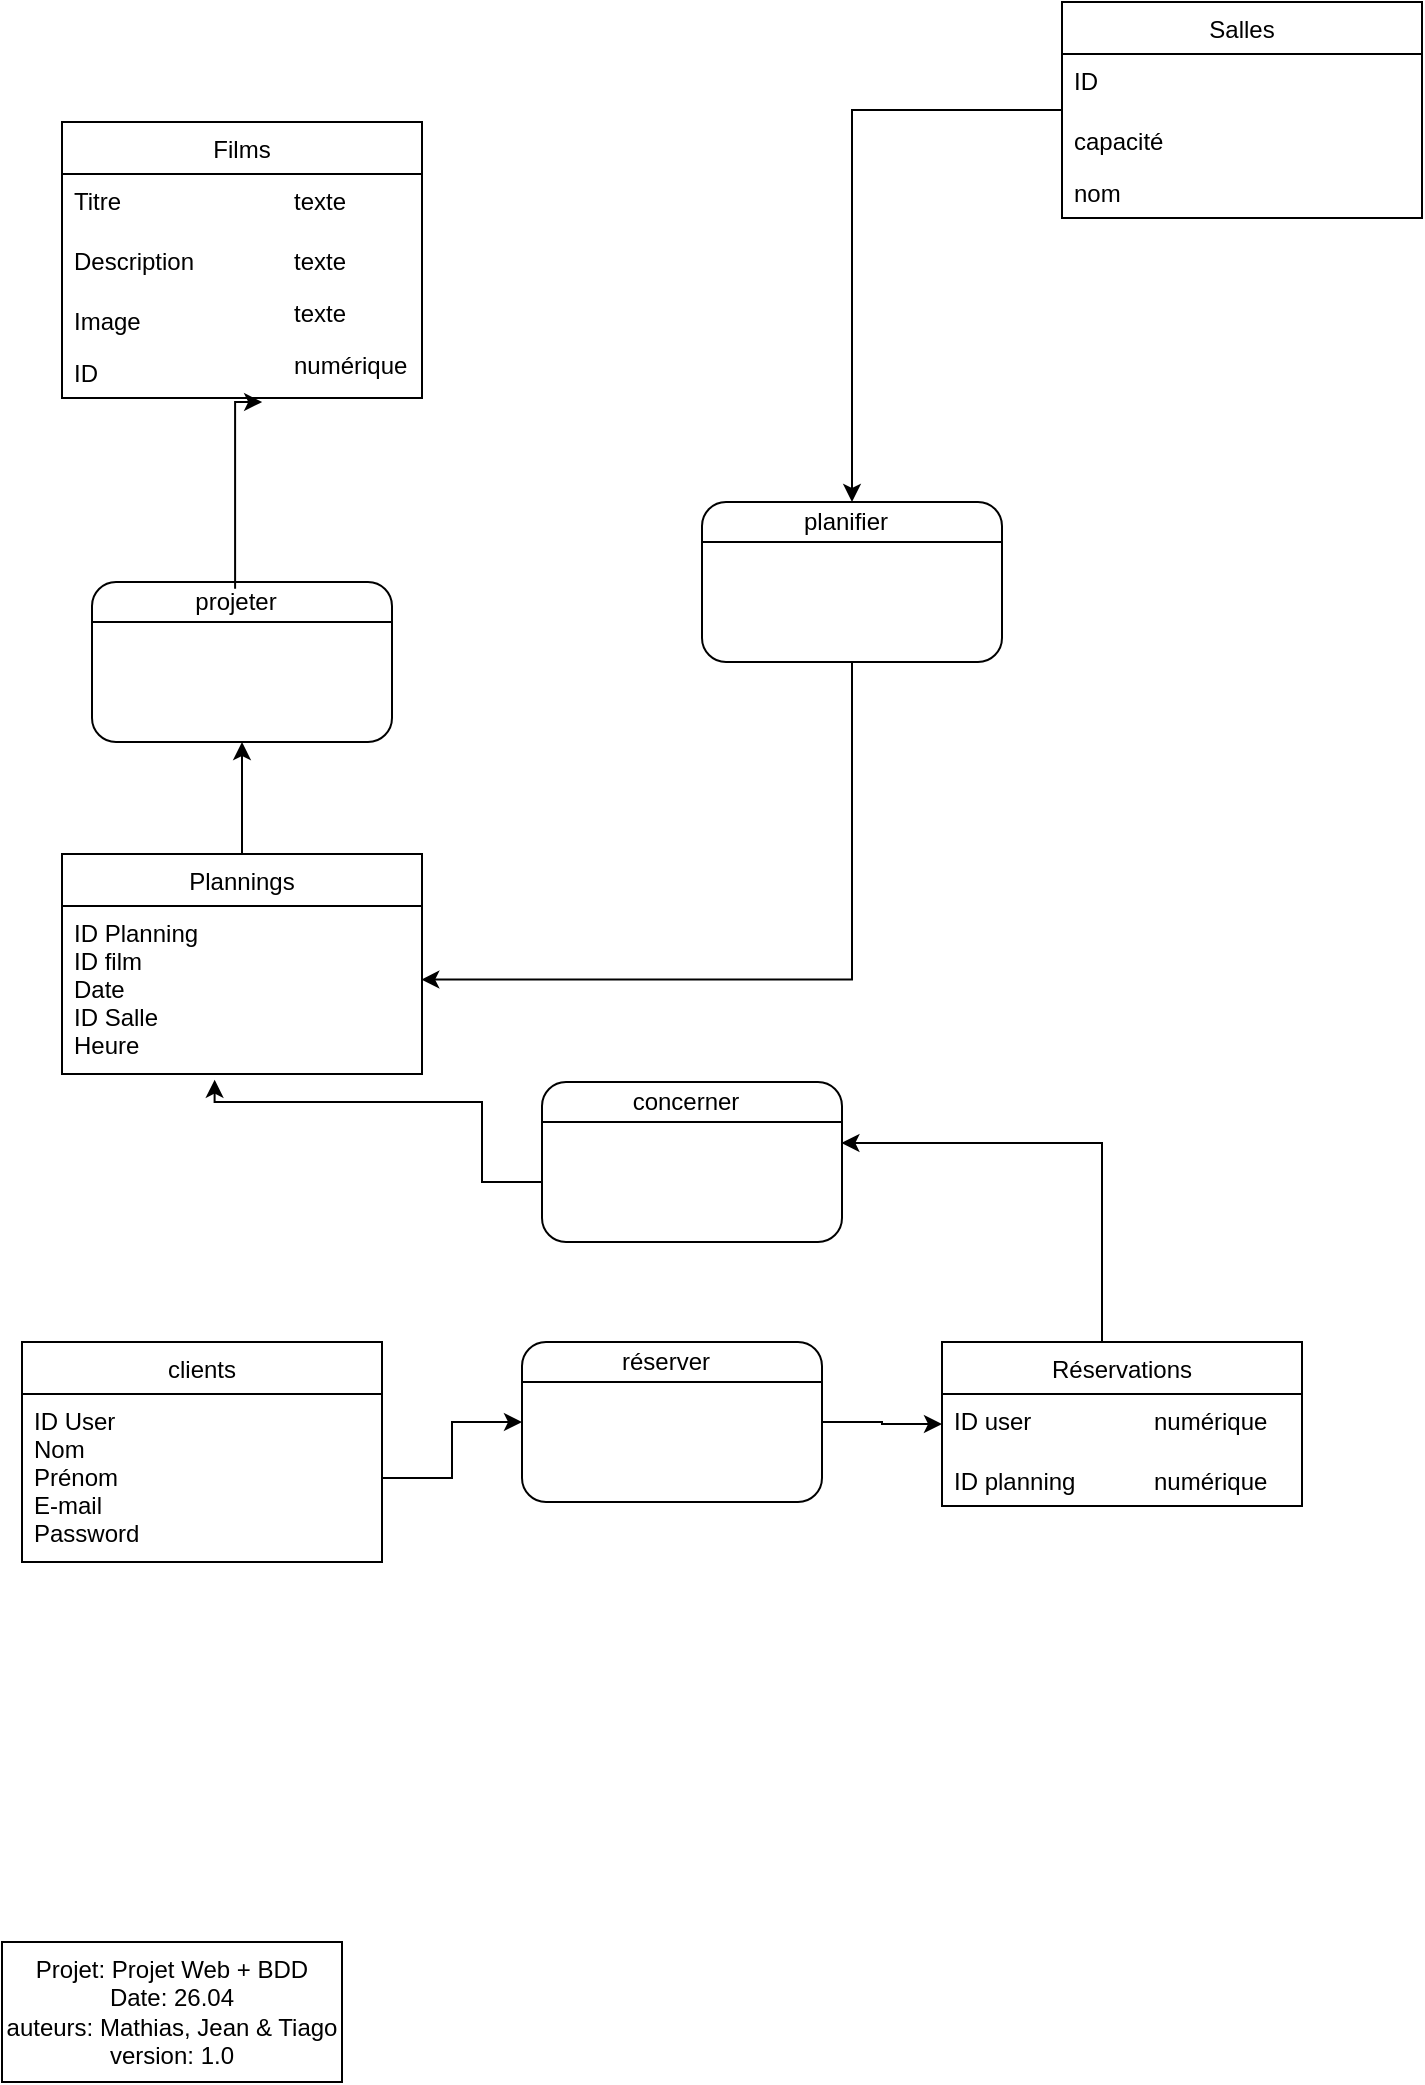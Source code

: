 <mxfile version="13.6.2" type="device"><diagram id="JvrTZVK5cnwr7nL8Mq3c" name="Page-1"><mxGraphModel dx="818" dy="806" grid="1" gridSize="10" guides="1" tooltips="1" connect="1" arrows="1" fold="1" page="1" pageScale="1" pageWidth="827" pageHeight="1169" math="0" shadow="0"><root><mxCell id="0"/><mxCell id="1" parent="0"/><mxCell id="LzPKADMSvd2yeKYv0fV0-2" value="" style="group" vertex="1" connectable="0" parent="1"><mxGeometry x="80" y="130" width="180" height="138" as="geometry"/></mxCell><mxCell id="LzPKADMSvd2yeKYv0fV0-3" value="Films" style="swimlane;fontStyle=0;childLayout=stackLayout;horizontal=1;startSize=26;fillColor=none;horizontalStack=0;resizeParent=1;resizeParentMax=0;resizeLast=0;collapsible=0;marginBottom=0;swimlaneLine=1;connectable=1;allowArrows=1;dropTarget=1;" vertex="1" parent="LzPKADMSvd2yeKYv0fV0-2"><mxGeometry width="180" height="138" as="geometry"><mxRectangle x="260" y="190" width="50" height="26" as="alternateBounds"/></mxGeometry></mxCell><mxCell id="LzPKADMSvd2yeKYv0fV0-4" value="Titre" style="text;strokeColor=none;fillColor=none;align=left;verticalAlign=top;spacingLeft=4;spacingRight=4;overflow=hidden;rotatable=0;points=[[0,0.5],[1,0.5]];portConstraint=eastwest;" vertex="1" parent="LzPKADMSvd2yeKYv0fV0-3"><mxGeometry y="26" width="180" height="30" as="geometry"/></mxCell><mxCell id="LzPKADMSvd2yeKYv0fV0-5" value="Description" style="text;strokeColor=none;fillColor=none;align=left;verticalAlign=top;spacingLeft=4;spacingRight=4;overflow=hidden;rotatable=0;points=[[0,0.5],[1,0.5]];portConstraint=eastwest;" vertex="1" parent="LzPKADMSvd2yeKYv0fV0-3"><mxGeometry y="56" width="180" height="30" as="geometry"/></mxCell><mxCell id="LzPKADMSvd2yeKYv0fV0-6" value="Image" style="text;strokeColor=none;fillColor=none;align=left;verticalAlign=top;spacingLeft=4;spacingRight=4;overflow=hidden;rotatable=0;points=[[0,0.5],[1,0.5]];portConstraint=eastwest;" vertex="1" parent="LzPKADMSvd2yeKYv0fV0-3"><mxGeometry y="86" width="180" height="26" as="geometry"/></mxCell><mxCell id="LzPKADMSvd2yeKYv0fV0-7" value="ID" style="text;strokeColor=none;fillColor=none;align=left;verticalAlign=top;spacingLeft=4;spacingRight=4;overflow=hidden;rotatable=0;points=[[0,0.5],[1,0.5]];portConstraint=eastwest;" vertex="1" parent="LzPKADMSvd2yeKYv0fV0-3"><mxGeometry y="112" width="180" height="26" as="geometry"/></mxCell><mxCell id="LzPKADMSvd2yeKYv0fV0-8" value="texte" style="text;strokeColor=none;fillColor=none;align=left;verticalAlign=top;spacingLeft=4;spacingRight=4;overflow=hidden;rotatable=0;points=[[0,0.5],[1,0.5]];portConstraint=eastwest;" vertex="1" parent="LzPKADMSvd2yeKYv0fV0-2"><mxGeometry x="110" y="26" width="70" height="30" as="geometry"/></mxCell><mxCell id="LzPKADMSvd2yeKYv0fV0-9" value="texte" style="text;strokeColor=none;fillColor=none;align=left;verticalAlign=top;spacingLeft=4;spacingRight=4;overflow=hidden;rotatable=0;points=[[0,0.5],[1,0.5]];portConstraint=eastwest;" vertex="1" parent="LzPKADMSvd2yeKYv0fV0-2"><mxGeometry x="110" y="56" width="70" height="26" as="geometry"/></mxCell><mxCell id="LzPKADMSvd2yeKYv0fV0-10" value="texte" style="text;strokeColor=none;fillColor=none;align=left;verticalAlign=top;spacingLeft=4;spacingRight=4;overflow=hidden;rotatable=0;points=[[0,0.5],[1,0.5]];portConstraint=eastwest;" vertex="1" parent="LzPKADMSvd2yeKYv0fV0-2"><mxGeometry x="110" y="82" width="70" height="26" as="geometry"/></mxCell><mxCell id="LzPKADMSvd2yeKYv0fV0-11" value="numérique" style="text;strokeColor=none;fillColor=none;align=left;verticalAlign=top;spacingLeft=4;spacingRight=4;overflow=hidden;rotatable=0;points=[[0,0.5],[1,0.5]];portConstraint=eastwest;" vertex="1" parent="LzPKADMSvd2yeKYv0fV0-2"><mxGeometry x="110" y="108" width="70" height="26" as="geometry"/></mxCell><mxCell id="LzPKADMSvd2yeKYv0fV0-12" value="" style="group" vertex="1" connectable="0" parent="1"><mxGeometry x="350" y="160" width="180" height="138" as="geometry"/></mxCell><mxCell id="LzPKADMSvd2yeKYv0fV0-14" value="Salles" style="swimlane;fontStyle=0;childLayout=stackLayout;horizontal=1;startSize=26;fillColor=none;horizontalStack=0;resizeParent=1;resizeParentMax=0;resizeLast=0;collapsible=0;marginBottom=0;swimlaneLine=1;connectable=1;allowArrows=1;dropTarget=1;" vertex="1" parent="LzPKADMSvd2yeKYv0fV0-12"><mxGeometry x="230" y="-90" width="180" height="108" as="geometry"><mxRectangle x="260" y="190" width="50" height="26" as="alternateBounds"/></mxGeometry></mxCell><mxCell id="LzPKADMSvd2yeKYv0fV0-15" value="ID" style="text;strokeColor=none;fillColor=none;align=left;verticalAlign=top;spacingLeft=4;spacingRight=4;overflow=hidden;rotatable=0;points=[[0,0.5],[1,0.5]];portConstraint=eastwest;" vertex="1" parent="LzPKADMSvd2yeKYv0fV0-14"><mxGeometry y="26" width="180" height="30" as="geometry"/></mxCell><mxCell id="LzPKADMSvd2yeKYv0fV0-16" value="capacité" style="text;strokeColor=none;fillColor=none;align=left;verticalAlign=top;spacingLeft=4;spacingRight=4;overflow=hidden;rotatable=0;points=[[0,0.5],[1,0.5]];portConstraint=eastwest;" vertex="1" parent="LzPKADMSvd2yeKYv0fV0-14"><mxGeometry y="56" width="180" height="26" as="geometry"/></mxCell><mxCell id="LzPKADMSvd2yeKYv0fV0-112" value="nom" style="text;strokeColor=none;fillColor=none;align=left;verticalAlign=top;spacingLeft=4;spacingRight=4;overflow=hidden;rotatable=0;points=[[0,0.5],[1,0.5]];portConstraint=eastwest;" vertex="1" parent="LzPKADMSvd2yeKYv0fV0-14"><mxGeometry y="82" width="180" height="26" as="geometry"/></mxCell><mxCell id="LzPKADMSvd2yeKYv0fV0-38" value="numérique" style="text;strokeColor=none;fillColor=none;align=left;verticalAlign=top;spacingLeft=4;spacingRight=4;overflow=hidden;rotatable=0;points=[[0,0.5],[1,0.5]];portConstraint=eastwest;" vertex="1" parent="1"><mxGeometry x="620" y="766" width="70" height="30" as="geometry"/></mxCell><mxCell id="LzPKADMSvd2yeKYv0fV0-39" value="numérique" style="text;strokeColor=none;fillColor=none;align=left;verticalAlign=top;spacingLeft=4;spacingRight=4;overflow=hidden;rotatable=0;points=[[0,0.5],[1,0.5]];portConstraint=eastwest;" vertex="1" parent="1"><mxGeometry x="620" y="796" width="70" height="26" as="geometry"/></mxCell><mxCell id="LzPKADMSvd2yeKYv0fV0-68" value="" style="group" vertex="1" connectable="0" parent="1"><mxGeometry x="95" y="360" width="150" height="80" as="geometry"/></mxCell><mxCell id="LzPKADMSvd2yeKYv0fV0-69" value="" style="group" vertex="1" connectable="0" parent="LzPKADMSvd2yeKYv0fV0-68"><mxGeometry width="150" height="80" as="geometry"/></mxCell><mxCell id="LzPKADMSvd2yeKYv0fV0-70" value="" style="rounded=1;whiteSpace=wrap;html=1;startSize=26;fillColor=none;" vertex="1" parent="LzPKADMSvd2yeKYv0fV0-69"><mxGeometry width="150" height="80" as="geometry"/></mxCell><mxCell id="LzPKADMSvd2yeKYv0fV0-71" value="" style="endArrow=none;html=1;exitX=0;exitY=0.25;exitDx=0;exitDy=0;entryX=1;entryY=0.25;entryDx=0;entryDy=0;" edge="1" parent="LzPKADMSvd2yeKYv0fV0-69" source="LzPKADMSvd2yeKYv0fV0-70" target="LzPKADMSvd2yeKYv0fV0-70"><mxGeometry width="50" height="50" relative="1" as="geometry"><mxPoint y="40" as="sourcePoint"/><mxPoint x="34.091" y="6.667" as="targetPoint"/></mxGeometry></mxCell><mxCell id="LzPKADMSvd2yeKYv0fV0-72" value="projeter" style="text;html=1;strokeColor=none;fillColor=none;align=center;verticalAlign=middle;whiteSpace=wrap;rounded=0;startSize=26;" vertex="1" parent="LzPKADMSvd2yeKYv0fV0-68"><mxGeometry x="13.636" y="3.333" width="115.909" height="13.333" as="geometry"/></mxCell><mxCell id="LzPKADMSvd2yeKYv0fV0-92" value="" style="group" vertex="1" connectable="0" parent="1"><mxGeometry x="310" y="740" width="150" height="80" as="geometry"/></mxCell><mxCell id="LzPKADMSvd2yeKYv0fV0-93" value="" style="group" vertex="1" connectable="0" parent="LzPKADMSvd2yeKYv0fV0-92"><mxGeometry width="150" height="80" as="geometry"/></mxCell><mxCell id="LzPKADMSvd2yeKYv0fV0-94" value="" style="rounded=1;whiteSpace=wrap;html=1;startSize=26;fillColor=none;" vertex="1" parent="LzPKADMSvd2yeKYv0fV0-93"><mxGeometry width="150" height="80" as="geometry"/></mxCell><mxCell id="LzPKADMSvd2yeKYv0fV0-95" value="" style="endArrow=none;html=1;exitX=0;exitY=0.25;exitDx=0;exitDy=0;entryX=1;entryY=0.25;entryDx=0;entryDy=0;" edge="1" parent="LzPKADMSvd2yeKYv0fV0-93" source="LzPKADMSvd2yeKYv0fV0-94" target="LzPKADMSvd2yeKYv0fV0-94"><mxGeometry width="50" height="50" relative="1" as="geometry"><mxPoint y="40" as="sourcePoint"/><mxPoint x="34.091" y="6.667" as="targetPoint"/></mxGeometry></mxCell><mxCell id="LzPKADMSvd2yeKYv0fV0-96" value="réserver" style="text;html=1;strokeColor=none;fillColor=none;align=center;verticalAlign=middle;whiteSpace=wrap;rounded=0;startSize=26;" vertex="1" parent="LzPKADMSvd2yeKYv0fV0-92"><mxGeometry x="13.636" y="3.333" width="115.909" height="13.333" as="geometry"/></mxCell><mxCell id="LzPKADMSvd2yeKYv0fV0-97" style="edgeStyle=orthogonalEdgeStyle;rounded=0;orthogonalLoop=1;jettySize=auto;html=1;entryX=0;entryY=0.5;entryDx=0;entryDy=0;" edge="1" parent="1" source="LzPKADMSvd2yeKYv0fV0-90" target="LzPKADMSvd2yeKYv0fV0-94"><mxGeometry relative="1" as="geometry"/></mxCell><mxCell id="LzPKADMSvd2yeKYv0fV0-98" style="edgeStyle=orthogonalEdgeStyle;rounded=0;orthogonalLoop=1;jettySize=auto;html=1;entryX=0;entryY=0.5;entryDx=0;entryDy=0;" edge="1" parent="1" source="LzPKADMSvd2yeKYv0fV0-94" target="LzPKADMSvd2yeKYv0fV0-42"><mxGeometry relative="1" as="geometry"/></mxCell><mxCell id="LzPKADMSvd2yeKYv0fV0-89" value="clients" style="swimlane;fontStyle=0;childLayout=stackLayout;horizontal=1;startSize=26;fillColor=none;horizontalStack=0;resizeParent=1;resizeParentMax=0;resizeLast=0;collapsible=0;marginBottom=0;swimlaneLine=1;connectable=1;allowArrows=1;dropTarget=1;" vertex="1" parent="1"><mxGeometry x="60" y="740" width="180" height="110" as="geometry"><mxRectangle x="260" y="190" width="50" height="26" as="alternateBounds"/></mxGeometry></mxCell><mxCell id="LzPKADMSvd2yeKYv0fV0-90" value="ID User &#10;Nom&#10;Prénom&#10;E-mail&#10;Password&#10;" style="text;strokeColor=none;fillColor=none;align=left;verticalAlign=top;spacingLeft=4;spacingRight=4;overflow=hidden;rotatable=0;points=[[0,0.5],[1,0.5]];portConstraint=eastwest;" vertex="1" parent="LzPKADMSvd2yeKYv0fV0-89"><mxGeometry y="26" width="180" height="84" as="geometry"/></mxCell><mxCell id="LzPKADMSvd2yeKYv0fV0-111" style="edgeStyle=orthogonalEdgeStyle;rounded=0;orthogonalLoop=1;jettySize=auto;html=1;entryX=0.5;entryY=1;entryDx=0;entryDy=0;" edge="1" parent="1" source="LzPKADMSvd2yeKYv0fV0-106" target="LzPKADMSvd2yeKYv0fV0-70"><mxGeometry relative="1" as="geometry"/></mxCell><mxCell id="LzPKADMSvd2yeKYv0fV0-106" value="Plannings" style="swimlane;fontStyle=0;childLayout=stackLayout;horizontal=1;startSize=26;fillColor=none;horizontalStack=0;resizeParent=1;resizeParentMax=0;resizeLast=0;collapsible=0;marginBottom=0;swimlaneLine=1;connectable=1;allowArrows=1;dropTarget=1;" vertex="1" parent="1"><mxGeometry x="80" y="496" width="180" height="110" as="geometry"><mxRectangle x="260" y="190" width="50" height="26" as="alternateBounds"/></mxGeometry></mxCell><mxCell id="LzPKADMSvd2yeKYv0fV0-107" value="ID Planning&#10;ID film&#10;Date&#10;ID Salle &#10;Heure&#10;" style="text;strokeColor=none;fillColor=none;align=left;verticalAlign=top;spacingLeft=4;spacingRight=4;overflow=hidden;rotatable=0;points=[[0,0.5],[1,0.5]];portConstraint=eastwest;" vertex="1" parent="LzPKADMSvd2yeKYv0fV0-106"><mxGeometry y="26" width="180" height="84" as="geometry"/></mxCell><mxCell id="LzPKADMSvd2yeKYv0fV0-108" style="edgeStyle=orthogonalEdgeStyle;rounded=0;orthogonalLoop=1;jettySize=auto;html=1;entryX=0.556;entryY=1.077;entryDx=0;entryDy=0;entryPerimeter=0;" edge="1" parent="1" source="LzPKADMSvd2yeKYv0fV0-72" target="LzPKADMSvd2yeKYv0fV0-7"><mxGeometry relative="1" as="geometry"><Array as="points"><mxPoint x="167" y="270"/></Array></mxGeometry></mxCell><mxCell id="LzPKADMSvd2yeKYv0fV0-130" style="edgeStyle=orthogonalEdgeStyle;rounded=0;orthogonalLoop=1;jettySize=auto;html=1;entryX=0.998;entryY=0.381;entryDx=0;entryDy=0;entryPerimeter=0;" edge="1" parent="1" source="LzPKADMSvd2yeKYv0fV0-41" target="LzPKADMSvd2yeKYv0fV0-127"><mxGeometry relative="1" as="geometry"><Array as="points"><mxPoint x="600" y="641"/></Array></mxGeometry></mxCell><mxCell id="LzPKADMSvd2yeKYv0fV0-41" value="Réservations" style="swimlane;fontStyle=0;childLayout=stackLayout;horizontal=1;startSize=26;fillColor=none;horizontalStack=0;resizeParent=1;resizeParentMax=0;resizeLast=0;collapsible=0;marginBottom=0;swimlaneLine=1;connectable=1;allowArrows=1;dropTarget=1;" vertex="1" parent="1"><mxGeometry x="520" y="740" width="180" height="82" as="geometry"><mxRectangle x="260" y="190" width="50" height="26" as="alternateBounds"/></mxGeometry></mxCell><mxCell id="LzPKADMSvd2yeKYv0fV0-42" value="ID user" style="text;strokeColor=none;fillColor=none;align=left;verticalAlign=top;spacingLeft=4;spacingRight=4;overflow=hidden;rotatable=0;points=[[0,0.5],[1,0.5]];portConstraint=eastwest;" vertex="1" parent="LzPKADMSvd2yeKYv0fV0-41"><mxGeometry y="26" width="180" height="30" as="geometry"/></mxCell><mxCell id="LzPKADMSvd2yeKYv0fV0-43" value="ID planning" style="text;strokeColor=none;fillColor=none;align=left;verticalAlign=top;spacingLeft=4;spacingRight=4;overflow=hidden;rotatable=0;points=[[0,0.5],[1,0.5]];portConstraint=eastwest;" vertex="1" parent="LzPKADMSvd2yeKYv0fV0-41"><mxGeometry y="56" width="180" height="26" as="geometry"/></mxCell><mxCell id="LzPKADMSvd2yeKYv0fV0-118" value="" style="group" vertex="1" connectable="0" parent="1"><mxGeometry x="400" y="320" width="150" height="80" as="geometry"/></mxCell><mxCell id="LzPKADMSvd2yeKYv0fV0-119" value="" style="group" vertex="1" connectable="0" parent="LzPKADMSvd2yeKYv0fV0-118"><mxGeometry width="150" height="80" as="geometry"/></mxCell><mxCell id="LzPKADMSvd2yeKYv0fV0-120" value="" style="rounded=1;whiteSpace=wrap;html=1;startSize=26;fillColor=none;" vertex="1" parent="LzPKADMSvd2yeKYv0fV0-119"><mxGeometry width="150" height="80" as="geometry"/></mxCell><mxCell id="LzPKADMSvd2yeKYv0fV0-121" value="" style="endArrow=none;html=1;exitX=0;exitY=0.25;exitDx=0;exitDy=0;entryX=1;entryY=0.25;entryDx=0;entryDy=0;" edge="1" parent="LzPKADMSvd2yeKYv0fV0-119" source="LzPKADMSvd2yeKYv0fV0-120" target="LzPKADMSvd2yeKYv0fV0-120"><mxGeometry width="50" height="50" relative="1" as="geometry"><mxPoint y="40" as="sourcePoint"/><mxPoint x="34.091" y="6.667" as="targetPoint"/></mxGeometry></mxCell><mxCell id="LzPKADMSvd2yeKYv0fV0-122" value="planifier" style="text;html=1;strokeColor=none;fillColor=none;align=center;verticalAlign=middle;whiteSpace=wrap;rounded=0;startSize=26;" vertex="1" parent="LzPKADMSvd2yeKYv0fV0-118"><mxGeometry x="13.636" y="3.333" width="115.909" height="13.333" as="geometry"/></mxCell><mxCell id="LzPKADMSvd2yeKYv0fV0-123" style="edgeStyle=orthogonalEdgeStyle;rounded=0;orthogonalLoop=1;jettySize=auto;html=1;entryX=0.5;entryY=0;entryDx=0;entryDy=0;" edge="1" parent="1" source="LzPKADMSvd2yeKYv0fV0-14" target="LzPKADMSvd2yeKYv0fV0-120"><mxGeometry relative="1" as="geometry"/></mxCell><mxCell id="LzPKADMSvd2yeKYv0fV0-124" style="edgeStyle=orthogonalEdgeStyle;rounded=0;orthogonalLoop=1;jettySize=auto;html=1;entryX=0.998;entryY=0.438;entryDx=0;entryDy=0;entryPerimeter=0;" edge="1" parent="1" source="LzPKADMSvd2yeKYv0fV0-120" target="LzPKADMSvd2yeKYv0fV0-107"><mxGeometry relative="1" as="geometry"/></mxCell><mxCell id="LzPKADMSvd2yeKYv0fV0-125" value="" style="group" vertex="1" connectable="0" parent="1"><mxGeometry x="320" y="610" width="150" height="80" as="geometry"/></mxCell><mxCell id="LzPKADMSvd2yeKYv0fV0-126" value="" style="group" vertex="1" connectable="0" parent="LzPKADMSvd2yeKYv0fV0-125"><mxGeometry width="150" height="80" as="geometry"/></mxCell><mxCell id="LzPKADMSvd2yeKYv0fV0-127" value="" style="rounded=1;whiteSpace=wrap;html=1;startSize=26;fillColor=none;" vertex="1" parent="LzPKADMSvd2yeKYv0fV0-126"><mxGeometry width="150" height="80" as="geometry"/></mxCell><mxCell id="LzPKADMSvd2yeKYv0fV0-128" value="" style="endArrow=none;html=1;exitX=0;exitY=0.25;exitDx=0;exitDy=0;entryX=1;entryY=0.25;entryDx=0;entryDy=0;" edge="1" parent="LzPKADMSvd2yeKYv0fV0-126" source="LzPKADMSvd2yeKYv0fV0-127" target="LzPKADMSvd2yeKYv0fV0-127"><mxGeometry width="50" height="50" relative="1" as="geometry"><mxPoint y="40" as="sourcePoint"/><mxPoint x="34.091" y="6.667" as="targetPoint"/></mxGeometry></mxCell><mxCell id="LzPKADMSvd2yeKYv0fV0-129" value="concerner" style="text;html=1;strokeColor=none;fillColor=none;align=center;verticalAlign=middle;whiteSpace=wrap;rounded=0;startSize=26;" vertex="1" parent="LzPKADMSvd2yeKYv0fV0-125"><mxGeometry x="13.636" y="3.333" width="115.909" height="13.333" as="geometry"/></mxCell><mxCell id="LzPKADMSvd2yeKYv0fV0-131" style="edgeStyle=orthogonalEdgeStyle;rounded=0;orthogonalLoop=1;jettySize=auto;html=1;entryX=0.424;entryY=1.034;entryDx=0;entryDy=0;entryPerimeter=0;" edge="1" parent="1" source="LzPKADMSvd2yeKYv0fV0-127" target="LzPKADMSvd2yeKYv0fV0-107"><mxGeometry relative="1" as="geometry"><Array as="points"><mxPoint x="290" y="660"/><mxPoint x="290" y="620"/><mxPoint x="156" y="620"/></Array></mxGeometry></mxCell><mxCell id="LzPKADMSvd2yeKYv0fV0-133" value="Projet: Projet Web + BDD&lt;br&gt;Date: 26.04&lt;br&gt;auteurs: Mathias, Jean &amp;amp; Tiago&lt;br&gt;version: 1.0" style="rounded=0;whiteSpace=wrap;html=1;" vertex="1" parent="1"><mxGeometry x="50" y="1040" width="170" height="70" as="geometry"/></mxCell></root></mxGraphModel></diagram></mxfile>